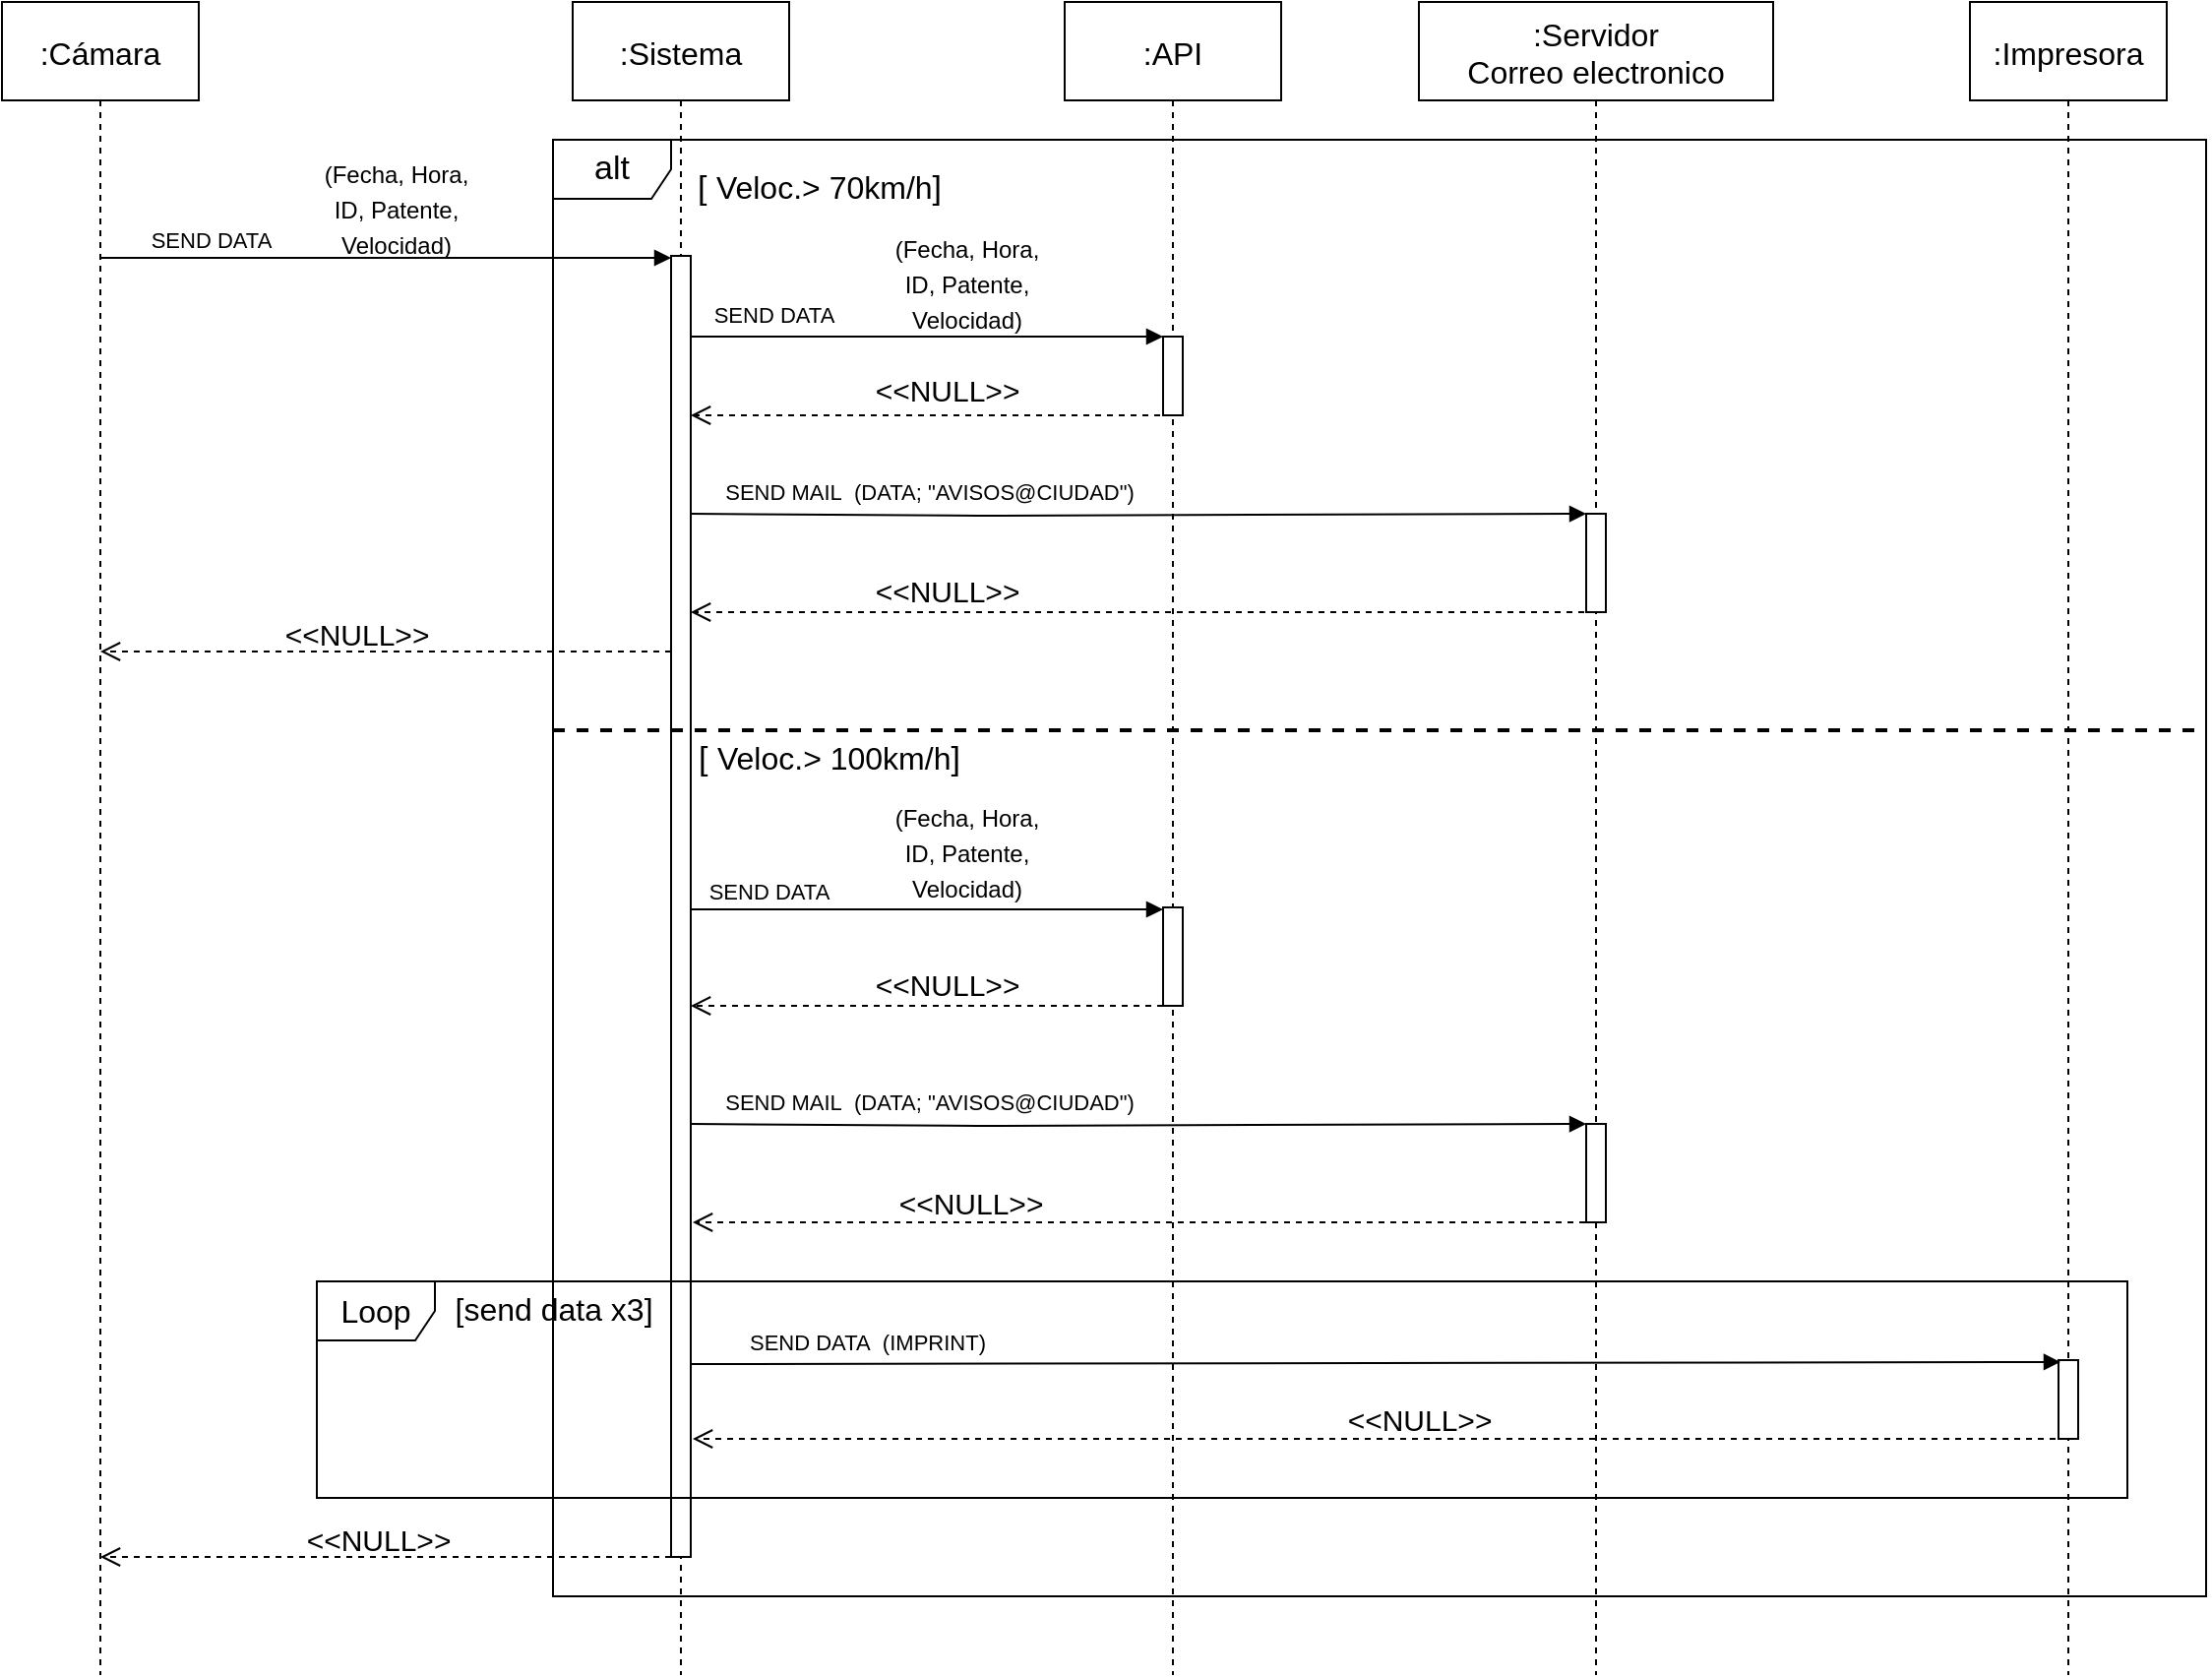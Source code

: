 <mxfile version="20.3.0" type="device"><diagram id="kgpKYQtTHZ0yAKxKKP6v" name="Page-1"><mxGraphModel dx="1107" dy="553" grid="1" gridSize="10" guides="1" tooltips="1" connect="1" arrows="1" fold="1" page="1" pageScale="1" pageWidth="827" pageHeight="1169" math="0" shadow="0"><root><mxCell id="0"/><mxCell id="1" parent="0"/><mxCell id="3nuBFxr9cyL0pnOWT2aG-1" value=":Cámara" style="shape=umlLifeline;perimeter=lifelinePerimeter;container=1;collapsible=0;recursiveResize=0;rounded=0;shadow=0;strokeWidth=1;fontSize=16;align=center;size=50;" parent="1" vertex="1"><mxGeometry x="40" y="30" width="100" height="850" as="geometry"/></mxCell><mxCell id="3nuBFxr9cyL0pnOWT2aG-5" value=":Sistema" style="shape=umlLifeline;perimeter=lifelinePerimeter;container=1;collapsible=0;recursiveResize=0;rounded=0;shadow=0;strokeWidth=1;fontSize=16;size=50;" parent="1" vertex="1"><mxGeometry x="330" y="30" width="110" height="850" as="geometry"/></mxCell><mxCell id="3nuBFxr9cyL0pnOWT2aG-6" value="" style="points=[];perimeter=orthogonalPerimeter;rounded=0;shadow=0;strokeWidth=1;" parent="3nuBFxr9cyL0pnOWT2aG-5" vertex="1"><mxGeometry x="50" y="129" width="10" height="661" as="geometry"/></mxCell><mxCell id="YozSI5X4KARO5TqyZE2r-28" value="return" style="html=1;verticalAlign=bottom;endArrow=open;dashed=1;endSize=8;rounded=0;fontSize=12;fontColor=none;noLabel=1;" parent="3nuBFxr9cyL0pnOWT2aG-5" edge="1"><mxGeometry x="0.509" y="-20" relative="1" as="geometry"><mxPoint x="759.5" y="730" as="sourcePoint"/><mxPoint x="61" y="730" as="targetPoint"/><mxPoint as="offset"/></mxGeometry></mxCell><mxCell id="3nuBFxr9cyL0pnOWT2aG-8" value="SEND DATA" style="verticalAlign=bottom;endArrow=block;shadow=0;strokeWidth=1;" parent="1" edge="1"><mxGeometry x="-0.609" relative="1" as="geometry"><mxPoint x="90" y="160" as="sourcePoint"/><mxPoint as="offset"/><mxPoint x="380" y="160" as="targetPoint"/></mxGeometry></mxCell><mxCell id="5ewyLEu5lSfxZkNV5egt-1" value=":API" style="shape=umlLifeline;perimeter=lifelinePerimeter;container=1;collapsible=0;recursiveResize=0;rounded=0;shadow=0;strokeWidth=1;fontSize=16;size=50;" parent="1" vertex="1"><mxGeometry x="580" y="30" width="110" height="850" as="geometry"/></mxCell><mxCell id="5ewyLEu5lSfxZkNV5egt-2" value="" style="points=[];perimeter=orthogonalPerimeter;rounded=0;shadow=0;strokeWidth=1;" parent="5ewyLEu5lSfxZkNV5egt-1" vertex="1"><mxGeometry x="50" y="170" width="10" height="40" as="geometry"/></mxCell><mxCell id="YozSI5X4KARO5TqyZE2r-10" value="return" style="html=1;verticalAlign=bottom;endArrow=open;dashed=1;endSize=8;rounded=0;fontSize=12;fontColor=none;noLabel=1;" parent="5ewyLEu5lSfxZkNV5egt-1" edge="1"><mxGeometry x="0.541" y="-10" relative="1" as="geometry"><mxPoint x="54.5" y="210" as="sourcePoint"/><mxPoint x="-190" y="210" as="targetPoint"/><mxPoint as="offset"/></mxGeometry></mxCell><mxCell id="zOErF3bk2mBPyS0gTZtt-2" value="SEND DATA" style="verticalAlign=bottom;endArrow=block;shadow=0;strokeWidth=1;" parent="5ewyLEu5lSfxZkNV5egt-1" edge="1"><mxGeometry x="-0.644" y="2" relative="1" as="geometry"><mxPoint x="-190" y="170" as="sourcePoint"/><mxPoint as="offset"/><mxPoint x="50" y="170" as="targetPoint"/><Array as="points"><mxPoint x="-30" y="170"/></Array></mxGeometry></mxCell><mxCell id="YozSI5X4KARO5TqyZE2r-18" value="SEND DATA" style="verticalAlign=bottom;endArrow=block;shadow=0;strokeWidth=1;" parent="5ewyLEu5lSfxZkNV5egt-1" edge="1"><mxGeometry x="-0.667" relative="1" as="geometry"><mxPoint x="-190" y="461" as="sourcePoint"/><mxPoint as="offset"/><mxPoint x="50" y="461" as="targetPoint"/></mxGeometry></mxCell><mxCell id="YozSI5X4KARO5TqyZE2r-19" value="" style="points=[];perimeter=orthogonalPerimeter;rounded=0;shadow=0;strokeWidth=1;" parent="5ewyLEu5lSfxZkNV5egt-1" vertex="1"><mxGeometry x="50" y="460" width="10" height="50" as="geometry"/></mxCell><mxCell id="YozSI5X4KARO5TqyZE2r-24" value="return" style="html=1;verticalAlign=bottom;endArrow=open;dashed=1;endSize=8;rounded=0;fontSize=12;fontColor=none;noLabel=1;" parent="5ewyLEu5lSfxZkNV5egt-1" edge="1"><mxGeometry x="0.509" y="-20" relative="1" as="geometry"><mxPoint x="270.5" y="620" as="sourcePoint"/><mxPoint x="-189" y="620" as="targetPoint"/><mxPoint as="offset"/></mxGeometry></mxCell><mxCell id="5ewyLEu5lSfxZkNV5egt-148" value=":Impresora" style="shape=umlLifeline;perimeter=lifelinePerimeter;container=1;collapsible=0;recursiveResize=0;rounded=0;shadow=0;strokeWidth=1;fontSize=16;size=50;" parent="1" vertex="1"><mxGeometry x="1040" y="30" width="100" height="850" as="geometry"/></mxCell><mxCell id="YozSI5X4KARO5TqyZE2r-27" value="" style="points=[];perimeter=orthogonalPerimeter;rounded=0;shadow=0;strokeWidth=1;" parent="5ewyLEu5lSfxZkNV5egt-148" vertex="1"><mxGeometry x="45" y="690" width="10" height="40" as="geometry"/></mxCell><mxCell id="5ewyLEu5lSfxZkNV5egt-150" value=":Servidor&#10;Correo electronico" style="shape=umlLifeline;perimeter=lifelinePerimeter;container=1;collapsible=0;recursiveResize=0;rounded=0;shadow=0;strokeWidth=1;fontFamily=Helvetica;fontSize=16;size=50;" parent="1" vertex="1"><mxGeometry x="760" y="30" width="180" height="850" as="geometry"/></mxCell><mxCell id="YozSI5X4KARO5TqyZE2r-12" value="" style="points=[];perimeter=orthogonalPerimeter;rounded=0;shadow=0;strokeWidth=1;" parent="5ewyLEu5lSfxZkNV5egt-150" vertex="1"><mxGeometry x="85" y="260" width="10" height="50" as="geometry"/></mxCell><mxCell id="YozSI5X4KARO5TqyZE2r-11" value="SEND MAIL  (DATA; &quot;AVISOS@CIUDAD&quot;)" style="verticalAlign=bottom;endArrow=block;shadow=0;strokeWidth=1;" parent="5ewyLEu5lSfxZkNV5egt-150" edge="1"><mxGeometry x="-0.467" y="3" relative="1" as="geometry"><mxPoint x="-370" y="260" as="sourcePoint"/><mxPoint as="offset"/><mxPoint x="85" y="260" as="targetPoint"/><Array as="points"><mxPoint x="-228" y="261.0"/></Array></mxGeometry></mxCell><mxCell id="YozSI5X4KARO5TqyZE2r-23" value="" style="points=[];perimeter=orthogonalPerimeter;rounded=0;shadow=0;strokeWidth=1;" parent="5ewyLEu5lSfxZkNV5egt-150" vertex="1"><mxGeometry x="85" y="570" width="10" height="50" as="geometry"/></mxCell><mxCell id="5ewyLEu5lSfxZkNV5egt-163" value="&amp;lt;&amp;lt;NULL&amp;gt;&amp;gt;" style="text;html=1;resizable=0;autosize=1;align=center;verticalAlign=middle;points=[];fillColor=none;strokeColor=none;rounded=0;fontFamily=Helvetica;fontSize=15;" parent="5ewyLEu5lSfxZkNV5egt-150" vertex="1"><mxGeometry x="-50" y="705" width="100" height="30" as="geometry"/></mxCell><mxCell id="5ewyLEu5lSfxZkNV5egt-155" value="&amp;lt;&amp;lt;NULL&amp;gt;&amp;gt;" style="text;html=1;resizable=0;autosize=1;align=center;verticalAlign=middle;points=[];fillColor=none;strokeColor=none;rounded=0;fontFamily=Helvetica;fontSize=15;" parent="1" vertex="1"><mxGeometry x="170" y="336" width="100" height="30" as="geometry"/></mxCell><mxCell id="5ewyLEu5lSfxZkNV5egt-158" value="&amp;lt;&amp;lt;NULL&amp;gt;&amp;gt;" style="text;html=1;resizable=0;autosize=1;align=center;verticalAlign=middle;points=[];fillColor=none;strokeColor=none;rounded=0;fontFamily=Helvetica;fontSize=15;" parent="1" vertex="1"><mxGeometry x="470" y="514" width="100" height="30" as="geometry"/></mxCell><mxCell id="5ewyLEu5lSfxZkNV5egt-159" value="&amp;lt;&amp;lt;NULL&amp;gt;&amp;gt;" style="text;html=1;resizable=0;autosize=1;align=center;verticalAlign=middle;points=[];fillColor=none;strokeColor=none;rounded=0;fontFamily=Helvetica;fontSize=15;" parent="1" vertex="1"><mxGeometry x="470" y="212" width="100" height="30" as="geometry"/></mxCell><mxCell id="5ewyLEu5lSfxZkNV5egt-160" value="&amp;lt;&amp;lt;NULL&amp;gt;&amp;gt;" style="text;html=1;resizable=0;autosize=1;align=center;verticalAlign=middle;points=[];fillColor=none;strokeColor=none;rounded=0;fontFamily=Helvetica;fontSize=15;" parent="1" vertex="1"><mxGeometry x="181" y="796" width="100" height="30" as="geometry"/></mxCell><mxCell id="5ewyLEu5lSfxZkNV5egt-161" value="&amp;lt;&amp;lt;NULL&amp;gt;&amp;gt;" style="text;html=1;resizable=0;autosize=1;align=center;verticalAlign=middle;points=[];fillColor=none;strokeColor=none;rounded=0;fontFamily=Helvetica;fontSize=15;" parent="1" vertex="1"><mxGeometry x="470" y="314" width="100" height="30" as="geometry"/></mxCell><mxCell id="5ewyLEu5lSfxZkNV5egt-162" value="&amp;lt;&amp;lt;NULL&amp;gt;&amp;gt;" style="text;html=1;resizable=0;autosize=1;align=center;verticalAlign=middle;points=[];fillColor=none;strokeColor=none;rounded=0;fontFamily=Helvetica;fontSize=15;" parent="1" vertex="1"><mxGeometry x="482" y="625" width="100" height="30" as="geometry"/></mxCell><mxCell id="5ewyLEu5lSfxZkNV5egt-164" value="&lt;font style=&quot;font-size: 12px;&quot;&gt;(Fecha, Hora,&lt;br&gt;ID, Patente,&lt;br&gt;Velocidad)&lt;/font&gt;" style="text;html=1;resizable=0;autosize=1;align=center;verticalAlign=middle;points=[];fillColor=none;strokeColor=none;rounded=0;fontFamily=Helvetica;fontSize=15;" parent="1" vertex="1"><mxGeometry x="190" y="99" width="100" height="70" as="geometry"/></mxCell><mxCell id="YozSI5X4KARO5TqyZE2r-3" value="&lt;font style=&quot;font-size: 12px;&quot;&gt;(Fecha, Hora,&lt;br&gt;ID, Patente,&lt;br&gt;Velocidad)&lt;/font&gt;" style="text;html=1;resizable=0;autosize=1;align=center;verticalAlign=middle;points=[];fillColor=none;strokeColor=none;rounded=0;fontFamily=Helvetica;fontSize=15;" parent="1" vertex="1"><mxGeometry x="480" y="137" width="100" height="70" as="geometry"/></mxCell><mxCell id="YozSI5X4KARO5TqyZE2r-13" value="return" style="html=1;verticalAlign=bottom;endArrow=open;dashed=1;endSize=8;rounded=0;fontSize=12;fontColor=none;noLabel=1;exitX=0.5;exitY=0.98;exitDx=0;exitDy=0;exitPerimeter=0;" parent="1" edge="1"><mxGeometry x="0.509" y="-20" relative="1" as="geometry"><mxPoint x="850" y="340" as="sourcePoint"/><mxPoint x="390" y="340" as="targetPoint"/><mxPoint as="offset"/></mxGeometry></mxCell><mxCell id="YozSI5X4KARO5TqyZE2r-14" value="return" style="html=1;verticalAlign=bottom;endArrow=open;dashed=1;endSize=8;rounded=0;fontSize=12;fontColor=none;noLabel=1;" parent="1" edge="1"><mxGeometry x="0.509" y="-20" relative="1" as="geometry"><mxPoint x="380" y="360" as="sourcePoint"/><mxPoint x="90" y="360" as="targetPoint"/><mxPoint as="offset"/></mxGeometry></mxCell><mxCell id="YozSI5X4KARO5TqyZE2r-20" value="return" style="html=1;verticalAlign=bottom;endArrow=open;dashed=1;endSize=8;rounded=0;fontSize=12;fontColor=none;noLabel=1;" parent="1" edge="1"><mxGeometry x="0.509" y="-20" relative="1" as="geometry"><mxPoint x="630" y="540" as="sourcePoint"/><mxPoint x="390" y="540" as="targetPoint"/><mxPoint as="offset"/></mxGeometry></mxCell><mxCell id="YozSI5X4KARO5TqyZE2r-15" value="&lt;font style=&quot;font-size: 12px;&quot;&gt;(Fecha, Hora,&lt;br&gt;ID, Patente,&lt;br&gt;Velocidad)&lt;/font&gt;" style="text;html=1;resizable=0;autosize=1;align=center;verticalAlign=middle;points=[];fillColor=none;strokeColor=none;rounded=0;fontFamily=Helvetica;fontSize=15;" parent="1" vertex="1"><mxGeometry x="480" y="426" width="100" height="70" as="geometry"/></mxCell><mxCell id="YozSI5X4KARO5TqyZE2r-22" value="SEND MAIL  (DATA; &quot;AVISOS@CIUDAD&quot;)" style="verticalAlign=bottom;endArrow=block;shadow=0;strokeWidth=1;" parent="1" edge="1"><mxGeometry x="-0.467" y="3" relative="1" as="geometry"><mxPoint x="390" y="600" as="sourcePoint"/><mxPoint as="offset"/><mxPoint x="845" y="600" as="targetPoint"/><Array as="points"><mxPoint x="532" y="601"/></Array></mxGeometry></mxCell><mxCell id="YozSI5X4KARO5TqyZE2r-25" value="SEND DATA  (IMPRINT)" style="verticalAlign=bottom;endArrow=block;shadow=0;strokeWidth=1;entryX=0.1;entryY=-0.017;entryDx=0;entryDy=0;entryPerimeter=0;" parent="1" edge="1"><mxGeometry x="-0.741" y="2" relative="1" as="geometry"><mxPoint x="390" y="722" as="sourcePoint"/><mxPoint as="offset"/><mxPoint x="1086" y="720.98" as="targetPoint"/></mxGeometry></mxCell><mxCell id="YozSI5X4KARO5TqyZE2r-30" value="return" style="html=1;verticalAlign=bottom;endArrow=open;dashed=1;endSize=8;rounded=0;fontSize=12;fontColor=none;noLabel=1;" parent="1" edge="1"><mxGeometry x="0.509" y="-20" relative="1" as="geometry"><mxPoint x="380" y="820" as="sourcePoint"/><mxPoint x="90" y="820" as="targetPoint"/><mxPoint as="offset"/></mxGeometry></mxCell><mxCell id="YozSI5X4KARO5TqyZE2r-34" value="[ &lt;span style=&quot;font-size: 16px;&quot;&gt;Veloc.&amp;gt; 70km/h&lt;/span&gt;]" style="text;html=1;resizable=0;autosize=1;align=center;verticalAlign=middle;points=[];fillColor=none;strokeColor=none;rounded=0;fontSize=17;fontColor=none;" parent="1" vertex="1"><mxGeometry x="380" y="110" width="150" height="30" as="geometry"/></mxCell><mxCell id="YozSI5X4KARO5TqyZE2r-35" value="[ &lt;span style=&quot;font-size: 16px;&quot;&gt;Veloc.&amp;gt; 100km/h&lt;/span&gt;]" style="text;html=1;resizable=0;autosize=1;align=center;verticalAlign=middle;points=[];fillColor=none;strokeColor=none;rounded=0;fontSize=17;fontColor=none;" parent="1" vertex="1"><mxGeometry x="380" y="400" width="160" height="30" as="geometry"/></mxCell><mxCell id="YozSI5X4KARO5TqyZE2r-36" value="&lt;font style=&quot;font-size: 16px;&quot;&gt;[send data x3]&lt;/font&gt;" style="text;html=1;resizable=0;autosize=1;align=center;verticalAlign=middle;points=[];fillColor=none;strokeColor=none;rounded=0;fontSize=17;fontColor=none;" parent="1" vertex="1"><mxGeometry x="260" y="680" width="120" height="30" as="geometry"/></mxCell><mxCell id="Q76jah6kw0klHy7KOI9b-2" value="Loop" style="shape=umlFrame;whiteSpace=wrap;html=1;fontSize=16;fontColor=none;" vertex="1" parent="1"><mxGeometry x="200" y="680" width="920" height="110" as="geometry"/></mxCell><mxCell id="Q76jah6kw0klHy7KOI9b-3" value="" style="endArrow=none;dashed=1;html=1;rounded=0;strokeWidth=2;" edge="1" parent="1"><mxGeometry width="50" height="50" relative="1" as="geometry"><mxPoint x="320" y="400" as="sourcePoint"/><mxPoint x="1160" y="400" as="targetPoint"/></mxGeometry></mxCell><mxCell id="Q76jah6kw0klHy7KOI9b-6" value="alt" style="shape=umlFrame;whiteSpace=wrap;html=1;fontSize=17;" vertex="1" parent="1"><mxGeometry x="320" y="100" width="840" height="740" as="geometry"/></mxCell></root></mxGraphModel></diagram></mxfile>